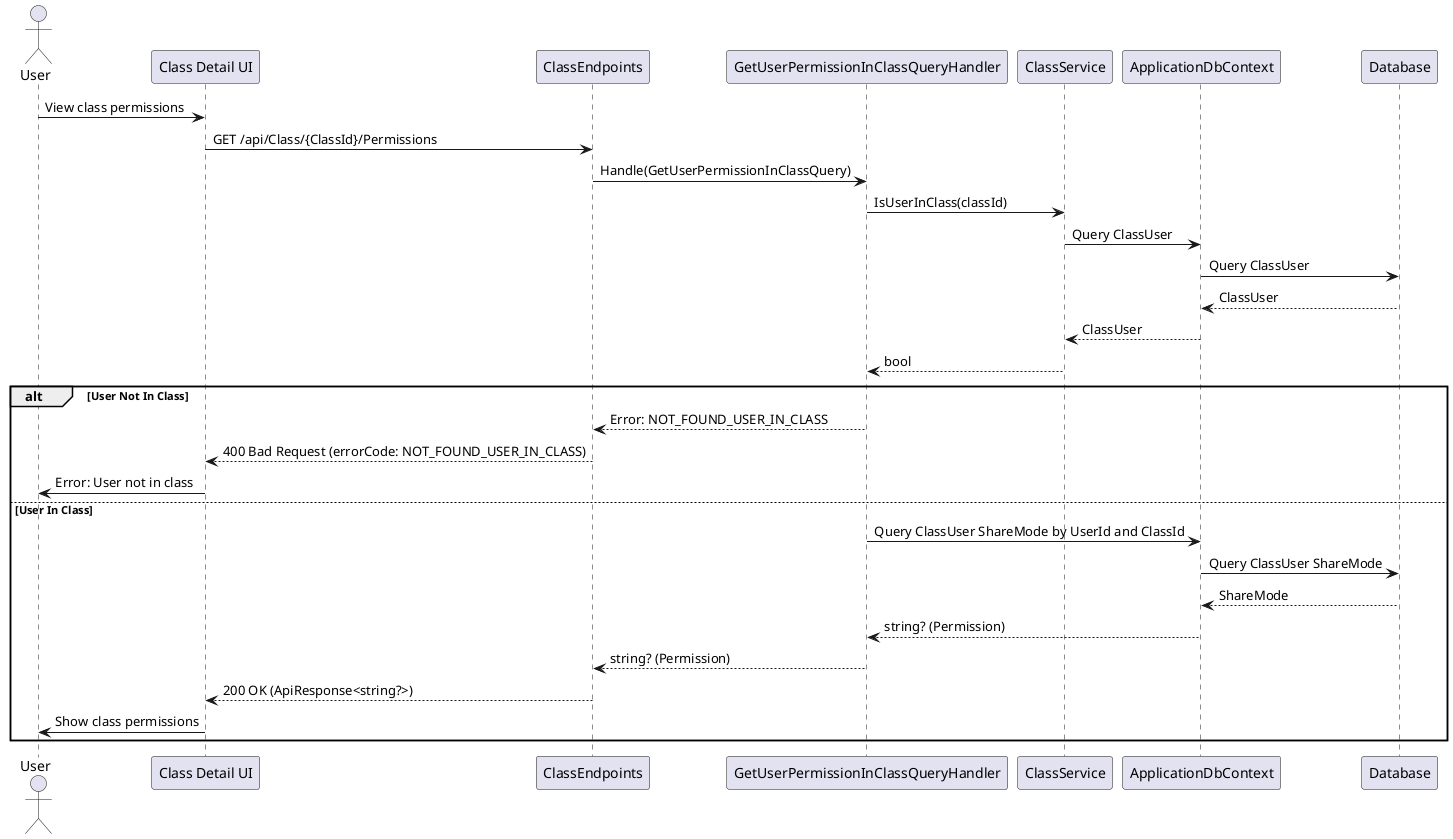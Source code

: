 @startuml
actor User
participant "Class Detail UI" as UI
participant ClassEndpoints
participant GetUserPermissionInClassQueryHandler as Handler
participant ClassService
participant ApplicationDbContext
participant Database

User -> UI : View class permissions
UI -> ClassEndpoints : GET /api/Class/{ClassId}/Permissions
ClassEndpoints -> Handler : Handle(GetUserPermissionInClassQuery)
Handler -> ClassService : IsUserInClass(classId)
ClassService -> ApplicationDbContext : Query ClassUser
ApplicationDbContext -> Database : Query ClassUser
Database --> ApplicationDbContext : ClassUser
ApplicationDbContext --> ClassService : ClassUser
ClassService --> Handler : bool
alt User Not In Class
    Handler --> ClassEndpoints : Error: NOT_FOUND_USER_IN_CLASS
    ClassEndpoints --> UI : 400 Bad Request (errorCode: NOT_FOUND_USER_IN_CLASS)
    UI -> User : Error: User not in class
else User In Class
    Handler -> ApplicationDbContext : Query ClassUser ShareMode by UserId and ClassId
    ApplicationDbContext -> Database : Query ClassUser ShareMode
    Database --> ApplicationDbContext : ShareMode
    ApplicationDbContext --> Handler : string? (Permission)
    Handler --> ClassEndpoints : string? (Permission)
    ClassEndpoints --> UI : 200 OK (ApiResponse<string?>)
    UI -> User : Show class permissions
end
@enduml
